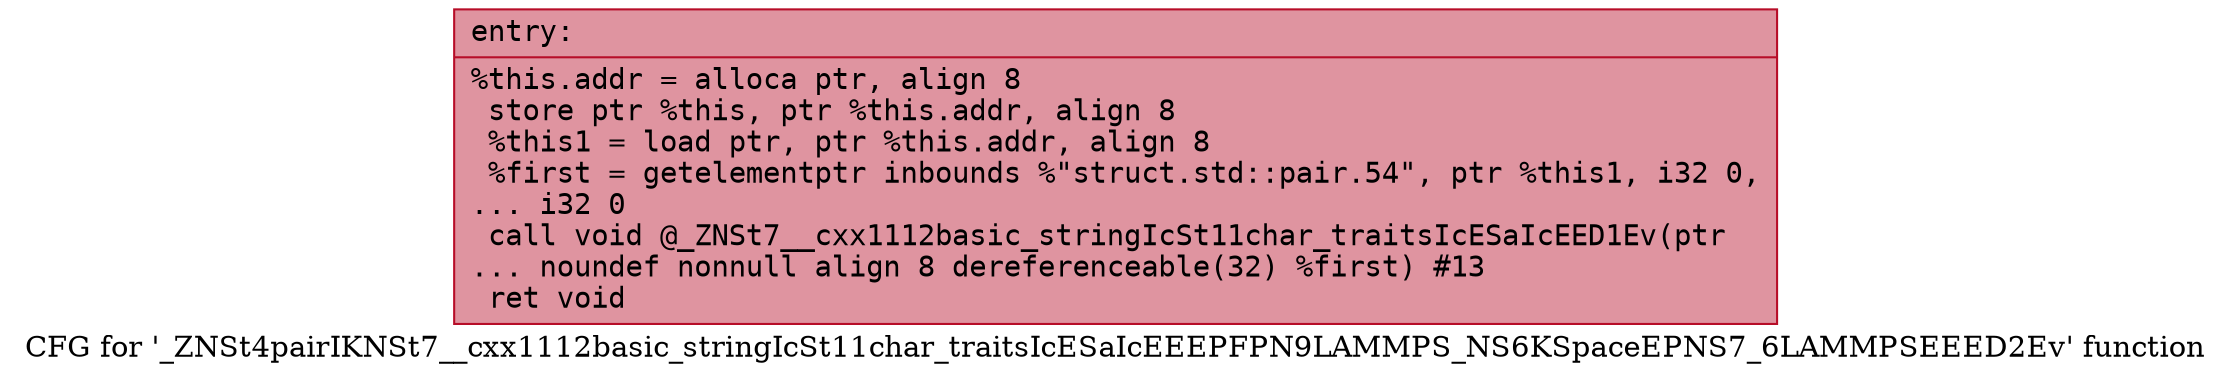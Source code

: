 digraph "CFG for '_ZNSt4pairIKNSt7__cxx1112basic_stringIcSt11char_traitsIcESaIcEEEPFPN9LAMMPS_NS6KSpaceEPNS7_6LAMMPSEEED2Ev' function" {
	label="CFG for '_ZNSt4pairIKNSt7__cxx1112basic_stringIcSt11char_traitsIcESaIcEEEPFPN9LAMMPS_NS6KSpaceEPNS7_6LAMMPSEEED2Ev' function";

	Node0x563a5e1a3d50 [shape=record,color="#b70d28ff", style=filled, fillcolor="#b70d2870" fontname="Courier",label="{entry:\l|  %this.addr = alloca ptr, align 8\l  store ptr %this, ptr %this.addr, align 8\l  %this1 = load ptr, ptr %this.addr, align 8\l  %first = getelementptr inbounds %\"struct.std::pair.54\", ptr %this1, i32 0,\l... i32 0\l  call void @_ZNSt7__cxx1112basic_stringIcSt11char_traitsIcESaIcEED1Ev(ptr\l... noundef nonnull align 8 dereferenceable(32) %first) #13\l  ret void\l}"];
}
